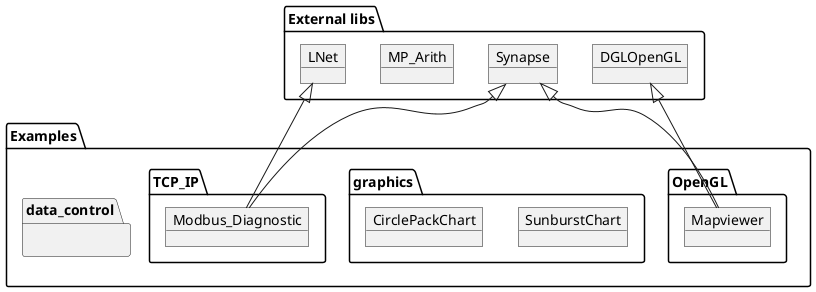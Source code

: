 'Convert to Image using: https://plantuml.com/de/
@startuml

package "Examples" {
  package "OpenGL" {
   object Mapviewer
  }
  package "data_control" {
  }
  package "graphics" {
   object SunburstChart
   object CirclePackChart
  }
  package "TCP_IP" {
   object Modbus_Diagnostic
  }
}

package "External libs" {
object Synapse
object LNet 
object MP_Arith
object DGLOpenGL
Synapse <|-- Mapviewer 
DGLOpenGL <|-- Mapviewer 
Synapse <|-- Modbus_Diagnostic
LNet <|-- Modbus_Diagnostic
}


@enduml
